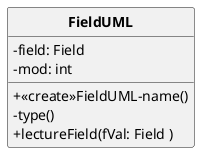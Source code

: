 @startuml

'UML GENERE PAR CODE :)

skinparam style strictuml
skinparam classAttributeIconSize 0
skinparam classFontStyle Bold
hide empty members

class FieldUML{
-field: Field
-mod: int
+<<create>>FieldUML-name()
-type()
+lectureField(fVal: Field )

}
@enduml
